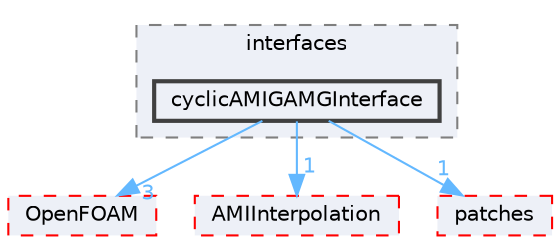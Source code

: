 digraph "src/meshTools/AMIInterpolation/GAMG/interfaces/cyclicAMIGAMGInterface"
{
 // LATEX_PDF_SIZE
  bgcolor="transparent";
  edge [fontname=Helvetica,fontsize=10,labelfontname=Helvetica,labelfontsize=10];
  node [fontname=Helvetica,fontsize=10,shape=box,height=0.2,width=0.4];
  compound=true
  subgraph clusterdir_a6141d48dba2d87e5f30618f4717b8ec {
    graph [ bgcolor="#edf0f7", pencolor="grey50", label="interfaces", fontname=Helvetica,fontsize=10 style="filled,dashed", URL="dir_a6141d48dba2d87e5f30618f4717b8ec.html",tooltip=""]
  dir_5d35fbcc8ea6833de477c8060bb265a8 [label="cyclicAMIGAMGInterface", fillcolor="#edf0f7", color="grey25", style="filled,bold", URL="dir_5d35fbcc8ea6833de477c8060bb265a8.html",tooltip=""];
  }
  dir_c5473ff19b20e6ec4dfe5c310b3778a8 [label="OpenFOAM", fillcolor="#edf0f7", color="red", style="filled,dashed", URL="dir_c5473ff19b20e6ec4dfe5c310b3778a8.html",tooltip=""];
  dir_cc283432b470ffbfab40d5c39743e289 [label="AMIInterpolation", fillcolor="#edf0f7", color="red", style="filled,dashed", URL="dir_cc283432b470ffbfab40d5c39743e289.html",tooltip=""];
  dir_e48036504f77ea988a54ffba425a88d8 [label="patches", fillcolor="#edf0f7", color="red", style="filled,dashed", URL="dir_e48036504f77ea988a54ffba425a88d8.html",tooltip=""];
  dir_5d35fbcc8ea6833de477c8060bb265a8->dir_c5473ff19b20e6ec4dfe5c310b3778a8 [headlabel="3", labeldistance=1.5 headhref="dir_000777_002695.html" href="dir_000777_002695.html" color="steelblue1" fontcolor="steelblue1"];
  dir_5d35fbcc8ea6833de477c8060bb265a8->dir_cc283432b470ffbfab40d5c39743e289 [headlabel="1", labeldistance=1.5 headhref="dir_000777_000102.html" href="dir_000777_000102.html" color="steelblue1" fontcolor="steelblue1"];
  dir_5d35fbcc8ea6833de477c8060bb265a8->dir_e48036504f77ea988a54ffba425a88d8 [headlabel="1", labeldistance=1.5 headhref="dir_000777_002827.html" href="dir_000777_002827.html" color="steelblue1" fontcolor="steelblue1"];
}
